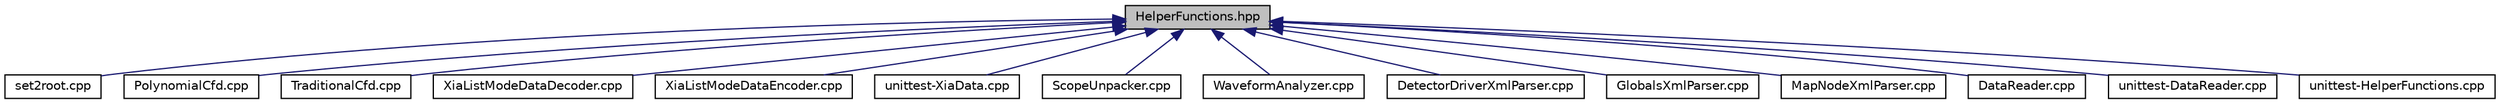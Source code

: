 digraph "HelperFunctions.hpp"
{
  edge [fontname="Helvetica",fontsize="10",labelfontname="Helvetica",labelfontsize="10"];
  node [fontname="Helvetica",fontsize="10",shape=record];
  Node1 [label="HelperFunctions.hpp",height=0.2,width=0.4,color="black", fillcolor="grey75", style="filled", fontcolor="black"];
  Node1 -> Node2 [dir="back",color="midnightblue",fontsize="10",style="solid",fontname="Helvetica"];
  Node2 [label="set2root.cpp",height=0.2,width=0.4,color="black", fillcolor="white", style="filled",URL="$dc/d1d/set2root_8cpp.html",tooltip="A program to convert a pixie16 binary .set file into a root file. "];
  Node1 -> Node3 [dir="back",color="midnightblue",fontsize="10",style="solid",fontname="Helvetica"];
  Node3 [label="PolynomialCfd.cpp",height=0.2,width=0.4,color="black", fillcolor="white", style="filled",URL="$da/db2/_polynomial_cfd_8cpp.html",tooltip="Timing method that calculates the timing using a Polynomial based CFD. "];
  Node1 -> Node4 [dir="back",color="midnightblue",fontsize="10",style="solid",fontname="Helvetica"];
  Node4 [label="TraditionalCfd.cpp",height=0.2,width=0.4,color="black", fillcolor="white", style="filled",URL="$d4/d60/_traditional_cfd_8cpp.html",tooltip="Traditional CFD implemented digitally, similar behavior to a NIM Module. "];
  Node1 -> Node5 [dir="back",color="midnightblue",fontsize="10",style="solid",fontname="Helvetica"];
  Node5 [label="XiaListModeDataDecoder.cpp",height=0.2,width=0.4,color="black", fillcolor="white", style="filled",URL="$d0/dab/_xia_list_mode_data_decoder_8cpp.html"];
  Node1 -> Node6 [dir="back",color="midnightblue",fontsize="10",style="solid",fontname="Helvetica"];
  Node6 [label="XiaListModeDataEncoder.cpp",height=0.2,width=0.4,color="black", fillcolor="white", style="filled",URL="$d9/d05/_xia_list_mode_data_encoder_8cpp.html"];
  Node1 -> Node7 [dir="back",color="midnightblue",fontsize="10",style="solid",fontname="Helvetica"];
  Node7 [label="unittest-XiaData.cpp",height=0.2,width=0.4,color="black", fillcolor="white", style="filled",URL="$da/de2/unittest-_xia_data_8cpp.html",tooltip="A program that will execute unit tests on XiaData. "];
  Node1 -> Node8 [dir="back",color="midnightblue",fontsize="10",style="solid",fontname="Helvetica"];
  Node8 [label="ScopeUnpacker.cpp",height=0.2,width=0.4,color="black", fillcolor="white", style="filled",URL="$df/dc3/_scope_unpacker_8cpp.html",tooltip="Unpacker class for scope program. "];
  Node1 -> Node9 [dir="back",color="midnightblue",fontsize="10",style="solid",fontname="Helvetica"];
  Node9 [label="WaveformAnalyzer.cpp",height=0.2,width=0.4,color="black", fillcolor="white", style="filled",URL="$dc/dce/_waveform_analyzer_8cpp.html",tooltip="Preliminary waveform analysis. "];
  Node1 -> Node10 [dir="back",color="midnightblue",fontsize="10",style="solid",fontname="Helvetica"];
  Node10 [label="DetectorDriverXmlParser.cpp",height=0.2,width=0.4,color="black", fillcolor="white", style="filled",URL="$dc/d67/_detector_driver_xml_parser_8cpp.html",tooltip="Class to parse the DetectorDriver node. "];
  Node1 -> Node11 [dir="back",color="midnightblue",fontsize="10",style="solid",fontname="Helvetica"];
  Node11 [label="GlobalsXmlParser.cpp",height=0.2,width=0.4,color="black", fillcolor="white", style="filled",URL="$db/dc6/_globals_xml_parser_8cpp.html",tooltip="Class to parse nodes needed for the Global&#39;s class from utkscan&#39;s configuration file. "];
  Node1 -> Node12 [dir="back",color="midnightblue",fontsize="10",style="solid",fontname="Helvetica"];
  Node12 [label="MapNodeXmlParser.cpp",height=0.2,width=0.4,color="black", fillcolor="white", style="filled",URL="$d2/d62/_map_node_xml_parser_8cpp.html",tooltip="Class to parse the Map node in the utkscan configuration file. "];
  Node1 -> Node13 [dir="back",color="midnightblue",fontsize="10",style="solid",fontname="Helvetica"];
  Node13 [label="DataReader.cpp",height=0.2,width=0.4,color="black", fillcolor="white", style="filled",URL="$d3/daf/_data_reader_8cpp.html"];
  Node1 -> Node14 [dir="back",color="midnightblue",fontsize="10",style="solid",fontname="Helvetica"];
  Node14 [label="unittest-DataReader.cpp",height=0.2,width=0.4,color="black", fillcolor="white", style="filled",URL="$d2/db0/unittest-_data_reader_8cpp.html"];
  Node1 -> Node15 [dir="back",color="midnightblue",fontsize="10",style="solid",fontname="Helvetica"];
  Node15 [label="unittest-HelperFunctions.cpp",height=0.2,width=0.4,color="black", fillcolor="white", style="filled",URL="$d4/d7b/unittest-_helper_functions_8cpp.html"];
}
